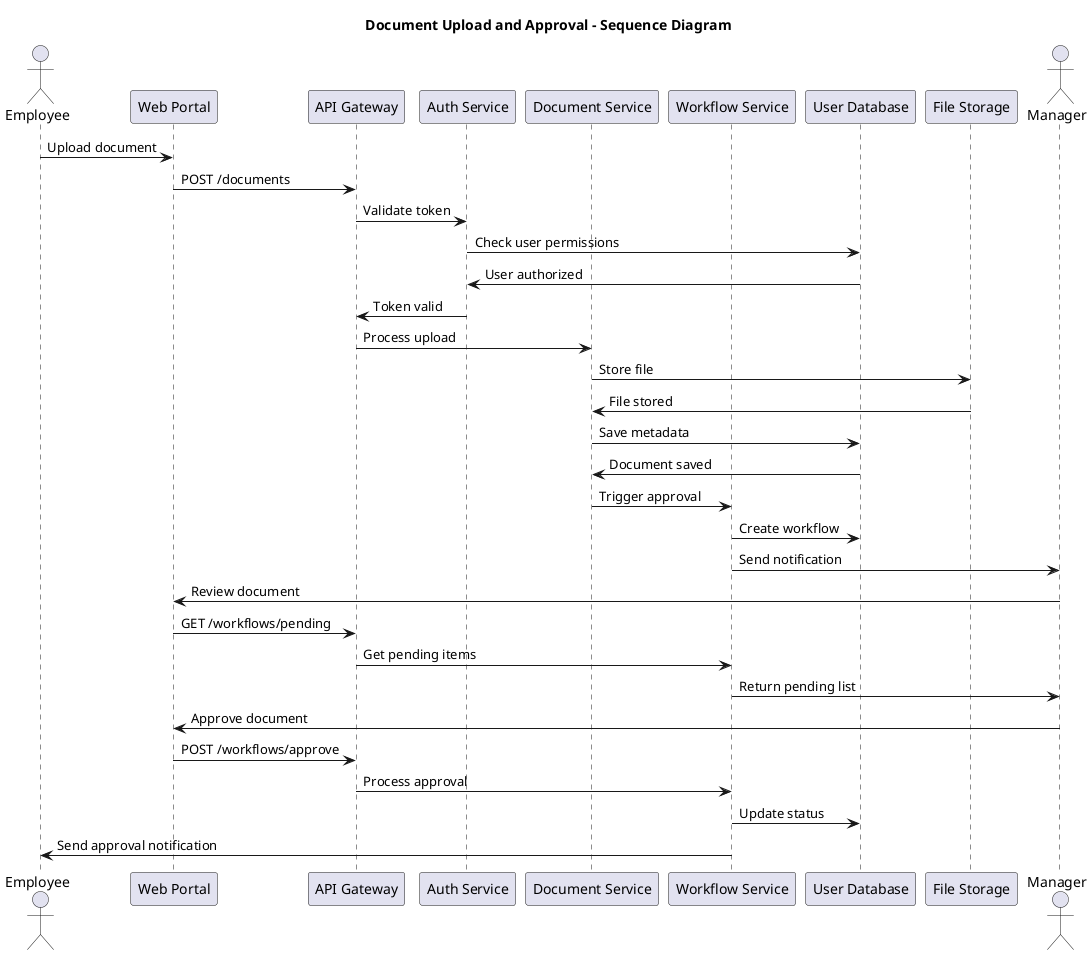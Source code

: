 @startuml SequenceDiagram

title Document Upload and Approval - Sequence Diagram

actor Employee as emp
participant "Web Portal" as web
participant "API Gateway" as api
participant "Auth Service" as auth
participant "Document Service" as doc
participant "Workflow Service" as workflow
participant "User Database" as db
participant "File Storage" as storage
actor Manager as mgr

emp -> web: Upload document
web -> api: POST /documents
api -> auth: Validate token
auth -> db: Check user permissions
db -> auth: User authorized
auth -> api: Token valid

api -> doc: Process upload
doc -> storage: Store file
storage -> doc: File stored
doc -> db: Save metadata
db -> doc: Document saved

doc -> workflow: Trigger approval
workflow -> db: Create workflow
workflow -> mgr: Send notification

mgr -> web: Review document
web -> api: GET /workflows/pending
api -> workflow: Get pending items
workflow -> mgr: Return pending list

mgr -> web: Approve document
web -> api: POST /workflows/approve
api -> workflow: Process approval
workflow -> db: Update status
workflow -> emp: Send approval notification

@enduml